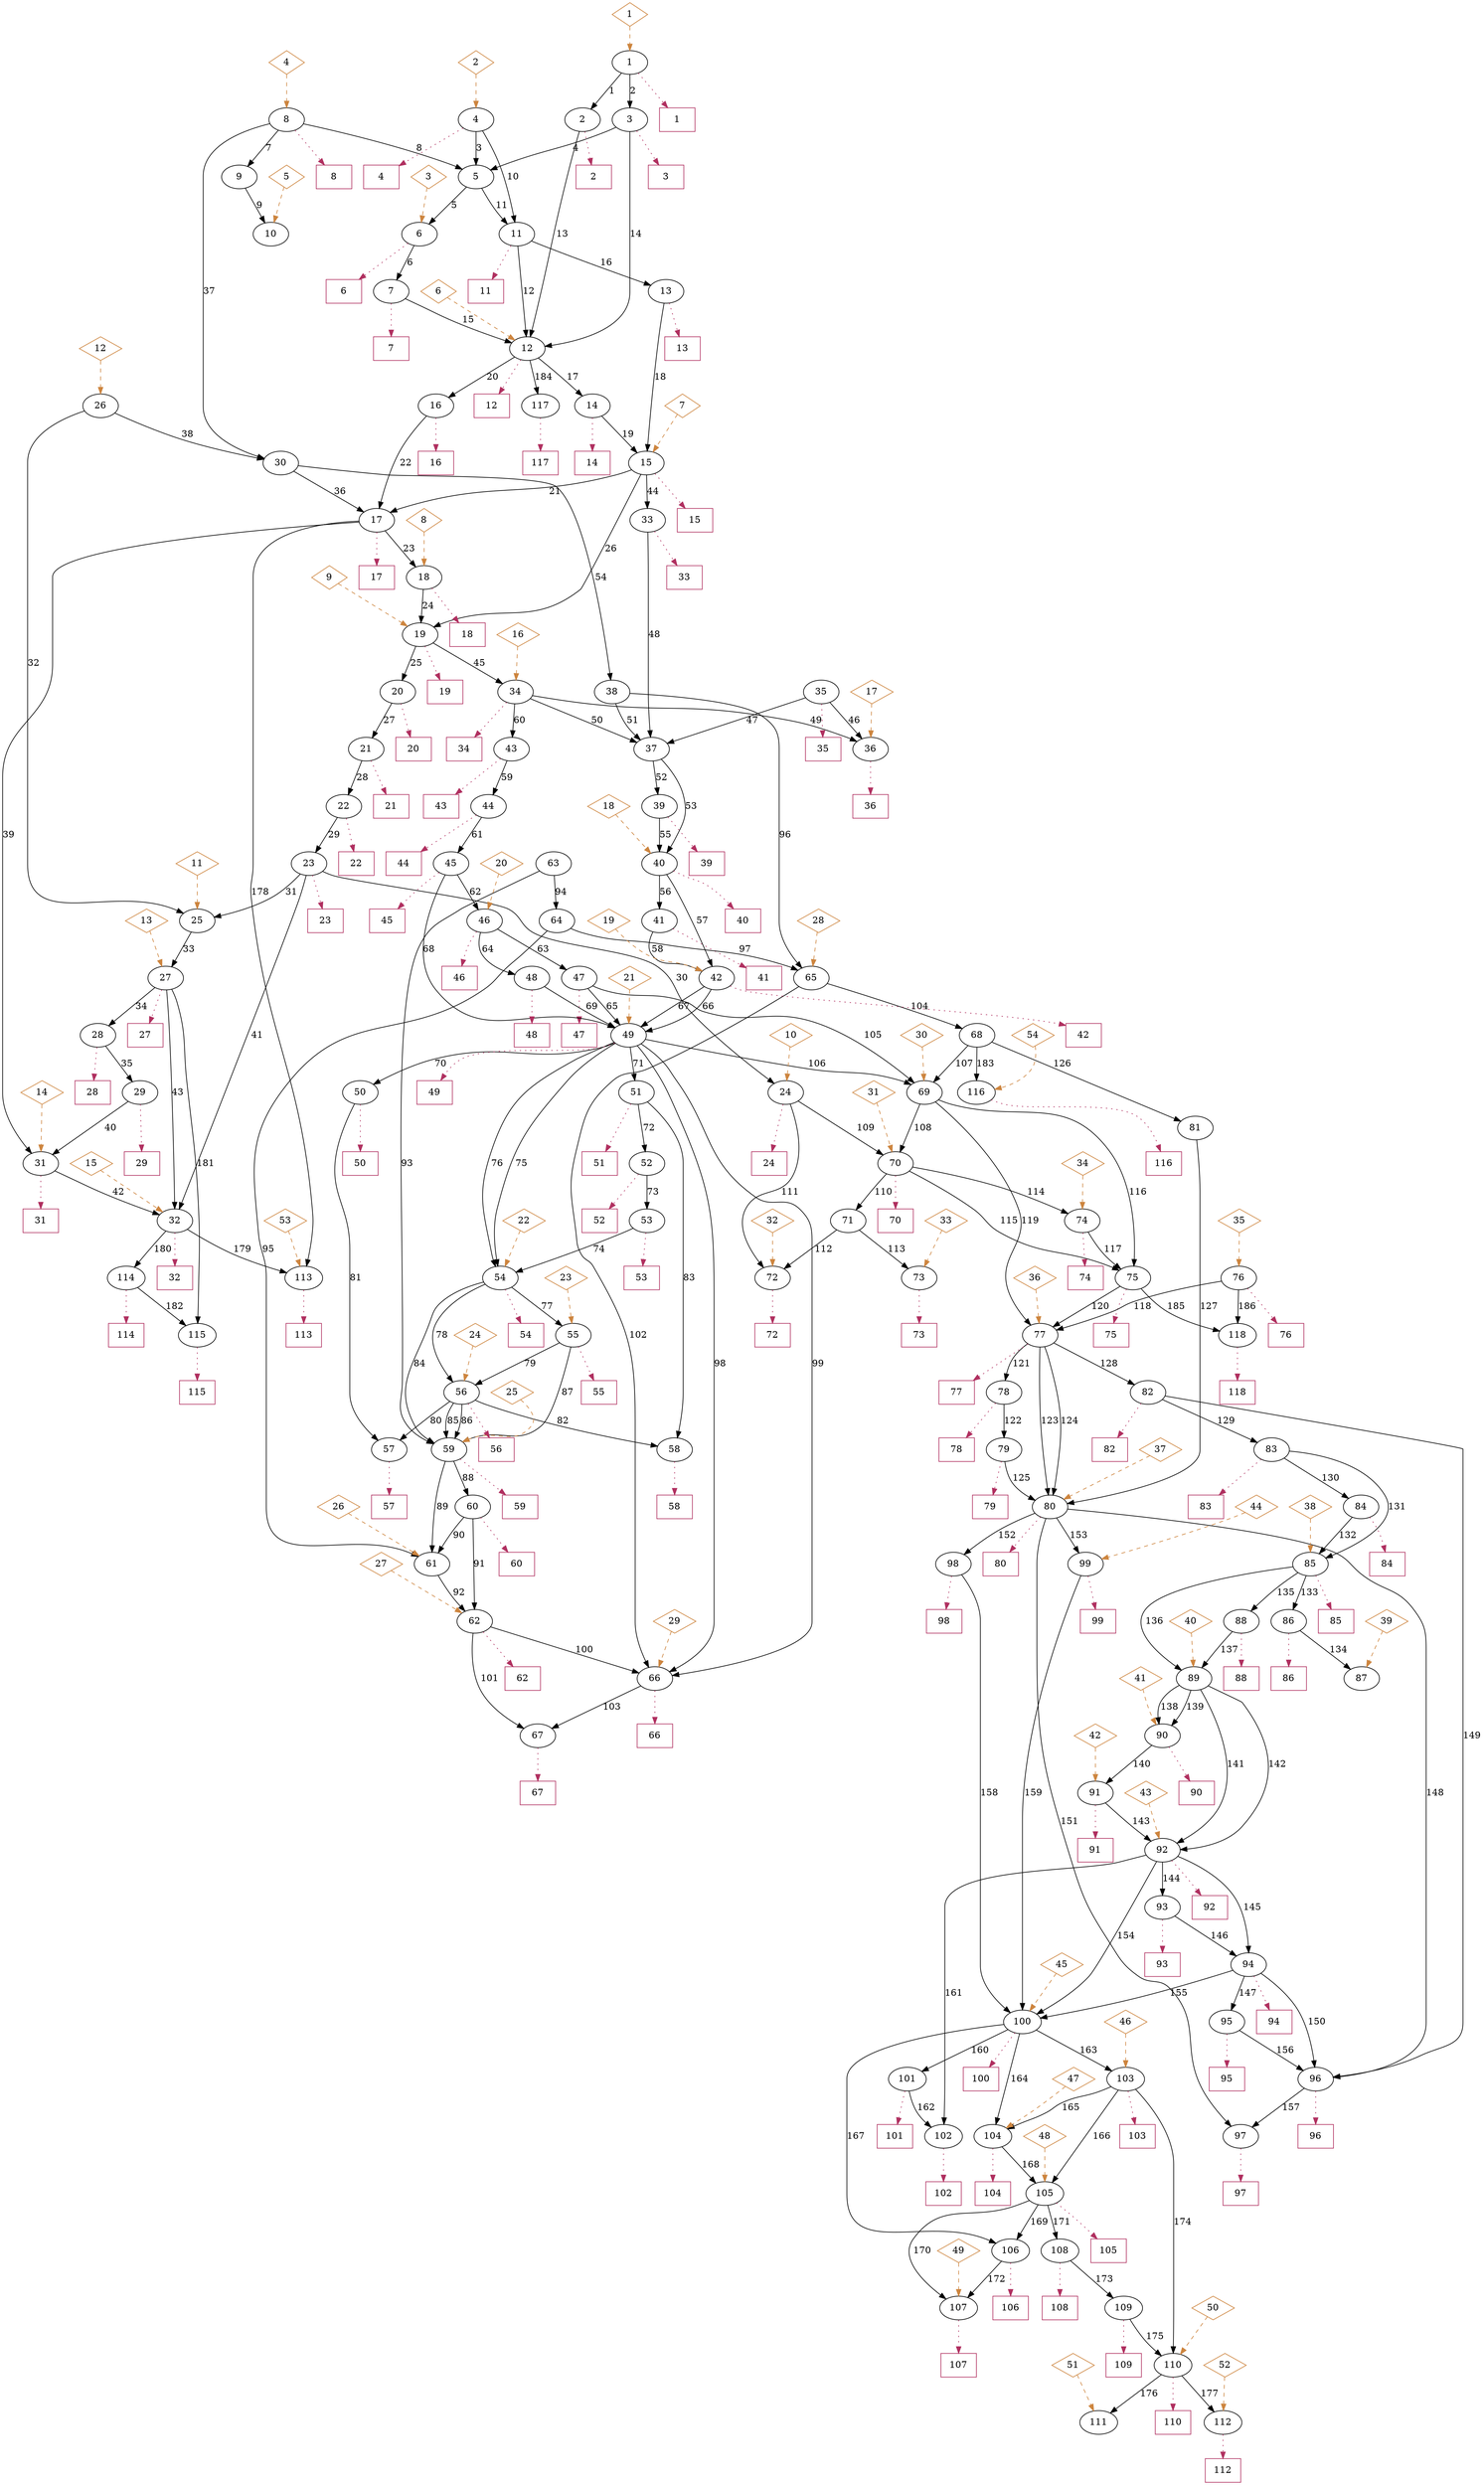 digraph {
  overlap=false
  bus1 [ label="32" ]
  bus2 [ label="29" ]
  bus3 [ label="1" ]
  bus4 [ label="54" ]
  bus5 [ label="78" ]
  bus6 [ label="81" ]
  bus7 [ label="101" ]
  bus8 [ label="2" ]
  bus9 [ label="105" ]
  bus10 [ label="109" ]
  bus11 [ label="74" ]
  bus12 [ label="41" ]
  bus13 [ label="65" ]
  bus14 [ label="51" ]
  bus15 [ label="53" ]
  bus16 [ label="106" ]
  bus17 [ label="27" ]
  bus18 [ label="75" ]
  bus19 [ label="42" ]
  bus20 [ label="33" ]
  bus21 [ label="28" ]
  bus22 [ label="50" ]
  bus23 [ label="52" ]
  bus24 [ label="111" ]
  bus25 [ label="63" ]
  bus26 [ label="115" ]
  bus27 [ label="92" ]
  bus28 [ label="88" ]
  bus29 [ label="93" ]
  bus30 [ label="26" ]
  bus31 [ label="10" ]
  bus32 [ label="77" ]
  bus33 [ label="24" ]
  bus34 [ label="87" ]
  bus35 [ label="117" ]
  bus36 [ label="58" ]
  bus37 [ label="25" ]
  bus38 [ label="114" ]
  bus39 [ label="23" ]
  bus40 [ label="49" ]
  bus41 [ label="59" ]
  bus42 [ label="5" ]
  bus43 [ label="31" ]
  bus44 [ label="89" ]
  bus45 [ label="62" ]
  bus46 [ label="43" ]
  bus47 [ label="90" ]
  bus48 [ label="39" ]
  bus49 [ label="112" ]
  bus50 [ label="34" ]
  bus51 [ label="44" ]
  bus52 [ label="94" ]
  bus53 [ label="55" ]
  bus54 [ label="86" ]
  bus55 [ label="17" ]
  bus56 [ label="99" ]
  bus57 [ label="71" ]
  bus58 [ label="37" ]
  bus59 [ label="47" ]
  bus60 [ label="9" ]
  bus61 [ label="73" ]
  bus62 [ label="82" ]
  bus63 [ label="12" ]
  bus64 [ label="79" ]
  bus65 [ label="20" ]
  bus66 [ label="6" ]
  bus67 [ label="84" ]
  bus68 [ label="80" ]
  bus69 [ label="104" ]
  bus70 [ label="98" ]
  bus71 [ label="113" ]
  bus72 [ label="110" ]
  bus73 [ label="70" ]
  bus74 [ label="14" ]
  bus75 [ label="7" ]
  bus76 [ label="96" ]
  bus77 [ label="57" ]
  bus78 [ label="8" ]
  bus79 [ label="64" ]
  bus80 [ label="19" ]
  bus81 [ label="91" ]
  bus82 [ label="107" ]
  bus83 [ label="102" ]
  bus84 [ label="69" ]
  bus85 [ label="60" ]
  bus86 [ label="97" ]
  bus87 [ label="4" ]
  bus88 [ label="22" ]
  bus89 [ label="11" ]
  bus90 [ label="35" ]
  bus91 [ label="13" ]
  bus92 [ label="15" ]
  bus93 [ label="61" ]
  bus94 [ label="67" ]
  bus95 [ label="108" ]
  bus96 [ label="118" ]
  bus97 [ label="16" ]
  bus98 [ label="100" ]
  bus99 [ label="40" ]
  bus100 [ label="21" ]
  bus101 [ label="38" ]
  bus102 [ label="46" ]
  bus103 [ label="72" ]
  bus104 [ label="83" ]
  bus105 [ label="45" ]
  bus106 [ label="68" ]
  bus107 [ label="56" ]
  bus108 [ label="116" ]
  bus109 [ label="36" ]
  bus110 [ label="66" ]
  bus111 [ label="76" ]
  bus112 [ label="95" ]
  bus113 [ label="85" ]
  bus114 [ label="48" ]
  bus115 [ label="18" ]
  bus116 [ label="103" ]
  bus117 [ label="30" ]
  bus118 [ label="3" ]
  bus1 -> bus71 [ label="179" ]
  bus1 -> bus38 [ label="180" ]
  bus2 -> bus43 [ label="40" ]
  bus3 -> bus8 [ label="1" ]
  bus3 -> bus118 [ label="2" ]
  bus4 -> bus53 [ label="77" ]
  bus4 -> bus107 [ label="78" ]
  bus4 -> bus41 [ label="84" ]
  bus5 -> bus64 [ label="122" ]
  bus6 -> bus68 [ label="127" ]
  bus7 -> bus83 [ label="162" ]
  bus8 -> bus63 [ label="13" ]
  bus9 -> bus95 [ label="171" ]
  bus9 -> bus82 [ label="170" ]
  bus9 -> bus16 [ label="169" ]
  bus10 -> bus72 [ label="175" ]
  bus11 -> bus18 [ label="117" ]
  bus12 -> bus19 [ label="58" ]
  bus13 -> bus110 [ label="102" ]
  bus13 -> bus106 [ label="104" ]
  bus14 -> bus36 [ label="83" ]
  bus14 -> bus23 [ label="72" ]
  bus15 -> bus4 [ label="74" ]
  bus16 -> bus82 [ label="172" ]
  bus17 -> bus1 [ label="43" ]
  bus17 -> bus21 [ label="34" ]
  bus17 -> bus26 [ label="181" ]
  bus18 -> bus32 [ label="120" ]
  bus18 -> bus96 [ label="185" ]
  bus19 -> bus40 [ label="67" ]
  bus19 -> bus40 [ label="66" ]
  bus20 -> bus58 [ label="48" ]
  bus21 -> bus2 [ label="35" ]
  bus22 -> bus77 [ label="81" ]
  bus23 -> bus15 [ label="73" ]
  bus25 -> bus41 [ label="93" ]
  bus25 -> bus79 [ label="94" ]
  bus27 -> bus83 [ label="161" ]
  bus27 -> bus98 [ label="154" ]
  bus27 -> bus29 [ label="144" ]
  bus27 -> bus52 [ label="145" ]
  bus28 -> bus44 [ label="137" ]
  bus29 -> bus52 [ label="146" ]
  bus30 -> bus37 [ label="32" ]
  bus30 -> bus117 [ label="38" ]
  bus32 -> bus68 [ label="123" ]
  bus32 -> bus5 [ label="121" ]
  bus32 -> bus68 [ label="124" ]
  bus32 -> bus62 [ label="128" ]
  bus33 -> bus73 [ label="109" ]
  bus33 -> bus103 [ label="111" ]
  bus37 -> bus17 [ label="33" ]
  bus38 -> bus26 [ label="182" ]
  bus39 -> bus1 [ label="41" ]
  bus39 -> bus33 [ label="30" ]
  bus39 -> bus37 [ label="31" ]
  bus40 -> bus4 [ label="75" ]
  bus40 -> bus4 [ label="76" ]
  bus40 -> bus84 [ label="106" ]
  bus40 -> bus14 [ label="71" ]
  bus40 -> bus110 [ label="98" ]
  bus40 -> bus110 [ label="99" ]
  bus40 -> bus22 [ label="70" ]
  bus41 -> bus85 [ label="88" ]
  bus41 -> bus93 [ label="89" ]
  bus42 -> bus66 [ label="5" ]
  bus42 -> bus89 [ label="11" ]
  bus43 -> bus1 [ label="42" ]
  bus44 -> bus47 [ label="139" ]
  bus44 -> bus27 [ label="142" ]
  bus44 -> bus27 [ label="141" ]
  bus44 -> bus47 [ label="138" ]
  bus45 -> bus94 [ label="101" ]
  bus45 -> bus110 [ label="100" ]
  bus46 -> bus51 [ label="59" ]
  bus47 -> bus81 [ label="140" ]
  bus48 -> bus99 [ label="55" ]
  bus50 -> bus58 [ label="50" ]
  bus50 -> bus109 [ label="49" ]
  bus50 -> bus46 [ label="60" ]
  bus51 -> bus105 [ label="61" ]
  bus52 -> bus112 [ label="147" ]
  bus52 -> bus98 [ label="155" ]
  bus52 -> bus76 [ label="150" ]
  bus53 -> bus41 [ label="87" ]
  bus53 -> bus107 [ label="79" ]
  bus54 -> bus34 [ label="134" ]
  bus55 -> bus115 [ label="23" ]
  bus55 -> bus43 [ label="39" ]
  bus55 -> bus71 [ label="178" ]
  bus56 -> bus98 [ label="159" ]
  bus57 -> bus103 [ label="112" ]
  bus57 -> bus61 [ label="113" ]
  bus58 -> bus99 [ label="53" ]
  bus58 -> bus48 [ label="52" ]
  bus59 -> bus40 [ label="65" ]
  bus59 -> bus84 [ label="105" ]
  bus60 -> bus31 [ label="9" ]
  bus62 -> bus76 [ label="149" ]
  bus62 -> bus104 [ label="129" ]
  bus63 -> bus35 [ label="184" ]
  bus63 -> bus74 [ label="17" ]
  bus63 -> bus97 [ label="20" ]
  bus64 -> bus68 [ label="125" ]
  bus65 -> bus100 [ label="27" ]
  bus66 -> bus75 [ label="6" ]
  bus67 -> bus113 [ label="132" ]
  bus68 -> bus86 [ label="151" ]
  bus68 -> bus70 [ label="152" ]
  bus68 -> bus76 [ label="148" ]
  bus68 -> bus56 [ label="153" ]
  bus69 -> bus9 [ label="168" ]
  bus70 -> bus98 [ label="158" ]
  bus72 -> bus49 [ label="177" ]
  bus72 -> bus24 [ label="176" ]
  bus73 -> bus57 [ label="110" ]
  bus73 -> bus18 [ label="115" ]
  bus73 -> bus11 [ label="114" ]
  bus74 -> bus92 [ label="19" ]
  bus75 -> bus63 [ label="15" ]
  bus76 -> bus86 [ label="157" ]
  bus78 -> bus42 [ label="8" ]
  bus78 -> bus117 [ label="37" ]
  bus78 -> bus60 [ label="7" ]
  bus79 -> bus93 [ label="95" ]
  bus79 -> bus13 [ label="97" ]
  bus80 -> bus50 [ label="45" ]
  bus80 -> bus65 [ label="25" ]
  bus81 -> bus27 [ label="143" ]
  bus84 -> bus73 [ label="108" ]
  bus84 -> bus18 [ label="116" ]
  bus84 -> bus32 [ label="119" ]
  bus85 -> bus93 [ label="90" ]
  bus85 -> bus45 [ label="91" ]
  bus87 -> bus42 [ label="3" ]
  bus87 -> bus89 [ label="10" ]
  bus88 -> bus39 [ label="29" ]
  bus89 -> bus63 [ label="12" ]
  bus89 -> bus91 [ label="16" ]
  bus90 -> bus109 [ label="46" ]
  bus90 -> bus58 [ label="47" ]
  bus91 -> bus92 [ label="18" ]
  bus92 -> bus80 [ label="26" ]
  bus92 -> bus55 [ label="21" ]
  bus92 -> bus20 [ label="44" ]
  bus93 -> bus45 [ label="92" ]
  bus95 -> bus10 [ label="173" ]
  bus97 -> bus55 [ label="22" ]
  bus98 -> bus7 [ label="160" ]
  bus98 -> bus16 [ label="167" ]
  bus98 -> bus69 [ label="164" ]
  bus98 -> bus116 [ label="163" ]
  bus99 -> bus19 [ label="57" ]
  bus99 -> bus12 [ label="56" ]
  bus100 -> bus88 [ label="28" ]
  bus101 -> bus58 [ label="51" ]
  bus101 -> bus13 [ label="96" ]
  bus102 -> bus59 [ label="63" ]
  bus102 -> bus114 [ label="64" ]
  bus104 -> bus113 [ label="131" ]
  bus104 -> bus67 [ label="130" ]
  bus105 -> bus40 [ label="68" ]
  bus105 -> bus102 [ label="62" ]
  bus106 -> bus84 [ label="107" ]
  bus106 -> bus108 [ label="183" ]
  bus106 -> bus6 [ label="126" ]
  bus107 -> bus41 [ label="85" ]
  bus107 -> bus77 [ label="80" ]
  bus107 -> bus41 [ label="86" ]
  bus107 -> bus36 [ label="82" ]
  bus110 -> bus94 [ label="103" ]
  bus111 -> bus96 [ label="186" ]
  bus111 -> bus32 [ label="118" ]
  bus112 -> bus76 [ label="156" ]
  bus113 -> bus28 [ label="135" ]
  bus113 -> bus44 [ label="136" ]
  bus113 -> bus54 [ label="133" ]
  bus114 -> bus40 [ label="69" ]
  bus115 -> bus80 [ label="24" ]
  bus116 -> bus69 [ label="165" ]
  bus116 -> bus72 [ label="174" ]
  bus116 -> bus9 [ label="166" ]
  bus117 -> bus55 [ label="36" ]
  bus117 -> bus101 [ label="54" ]
  bus118 -> bus63 [ label="14" ]
  bus118 -> bus42 [ label="4" ]
  load1 [ shape=box color=maroon label="40" ]
  bus99 -> load1 [ style=dotted color=maroon ]
  load2 [ shape=box color=maroon label="35" ]
  bus90 -> load2 [ style=dotted color=maroon ]
  load3 [ shape=box color=maroon label="1" ]
  bus3 -> load3 [ style=dotted color=maroon ]
  load4 [ shape=box color=maroon label="66" ]
  bus110 -> load4 [ style=dotted color=maroon ]
  load5 [ shape=box color=maroon label="96" ]
  bus76 -> load5 [ style=dotted color=maroon ]
  load6 [ shape=box color=maroon label="99" ]
  bus56 -> load6 [ style=dotted color=maroon ]
  load7 [ shape=box color=maroon label="2" ]
  bus8 -> load7 [ style=dotted color=maroon ]
  load8 [ shape=box color=maroon label="92" ]
  bus27 -> load8 [ style=dotted color=maroon ]
  load9 [ shape=box color=maroon label="49" ]
  bus40 -> load9 [ style=dotted color=maroon ]
  load10 [ shape=box color=maroon label="80" ]
  bus68 -> load10 [ style=dotted color=maroon ]
  load11 [ shape=box color=maroon label="59" ]
  bus41 -> load11 [ style=dotted color=maroon ]
  load12 [ shape=box color=maroon label="62" ]
  bus45 -> load12 [ style=dotted color=maroon ]
  load13 [ shape=box color=maroon label="33" ]
  bus20 -> load13 [ style=dotted color=maroon ]
  load14 [ shape=box color=maroon label="93" ]
  bus29 -> load14 [ style=dotted color=maroon ]
  load15 [ shape=box color=maroon label="50" ]
  bus22 -> load15 [ style=dotted color=maroon ]
  load16 [ shape=box color=maroon label="41" ]
  bus12 -> load16 [ style=dotted color=maroon ]
  load17 [ shape=box color=maroon label="34" ]
  bus50 -> load17 [ style=dotted color=maroon ]
  load18 [ shape=box color=maroon label="58" ]
  bus36 -> load18 [ style=dotted color=maroon ]
  load19 [ shape=box color=maroon label="60" ]
  bus85 -> load19 [ style=dotted color=maroon ]
  load20 [ shape=box color=maroon label="78" ]
  bus5 -> load20 [ style=dotted color=maroon ]
  load21 [ shape=box color=maroon label="110" ]
  bus72 -> load21 [ style=dotted color=maroon ]
  load22 [ shape=box color=maroon label="106" ]
  bus16 -> load22 [ style=dotted color=maroon ]
  load23 [ shape=box color=maroon label="112" ]
  bus49 -> load23 [ style=dotted color=maroon ]
  load24 [ shape=box color=maroon label="32" ]
  bus1 -> load24 [ style=dotted color=maroon ]
  load25 [ shape=box color=maroon label="13" ]
  bus91 -> load25 [ style=dotted color=maroon ]
  load26 [ shape=box color=maroon label="95" ]
  bus112 -> load26 [ style=dotted color=maroon ]
  load27 [ shape=box color=maroon label="29" ]
  bus2 -> load27 [ style=dotted color=maroon ]
  load28 [ shape=box color=maroon label="105" ]
  bus9 -> load28 [ style=dotted color=maroon ]
  load29 [ shape=box color=maroon label="73" ]
  bus61 -> load29 [ style=dotted color=maroon ]
  load30 [ shape=box color=maroon label="31" ]
  bus43 -> load30 [ style=dotted color=maroon ]
  load31 [ shape=box color=maroon label="28" ]
  bus21 -> load31 [ style=dotted color=maroon ]
  load32 [ shape=box color=maroon label="57" ]
  bus77 -> load32 [ style=dotted color=maroon ]
  load33 [ shape=box color=maroon label="74" ]
  bus11 -> load33 [ style=dotted color=maroon ]
  load34 [ shape=box color=maroon label="6" ]
  bus66 -> load34 [ style=dotted color=maroon ]
  load35 [ shape=box color=maroon label="39" ]
  bus48 -> load35 [ style=dotted color=maroon ]
  load36 [ shape=box color=maroon label="107" ]
  bus82 -> load36 [ style=dotted color=maroon ]
  load37 [ shape=box color=maroon label="77" ]
  bus32 -> load37 [ style=dotted color=maroon ]
  load38 [ shape=box color=maroon label="51" ]
  bus14 -> load38 [ style=dotted color=maroon ]
  load39 [ shape=box color=maroon label="108" ]
  bus95 -> load39 [ style=dotted color=maroon ]
  load40 [ shape=box color=maroon label="47" ]
  bus59 -> load40 [ style=dotted color=maroon ]
  load41 [ shape=box color=maroon label="42" ]
  bus19 -> load41 [ style=dotted color=maroon ]
  load42 [ shape=box color=maroon label="52" ]
  bus23 -> load42 [ style=dotted color=maroon ]
  load43 [ shape=box color=maroon label="113" ]
  bus71 -> load43 [ style=dotted color=maroon ]
  load44 [ shape=box color=maroon label="67" ]
  bus94 -> load44 [ style=dotted color=maroon ]
  load45 [ shape=box color=maroon label="104" ]
  bus69 -> load45 [ style=dotted color=maroon ]
  load46 [ shape=box color=maroon label="20" ]
  bus65 -> load46 [ style=dotted color=maroon ]
  load47 [ shape=box color=maroon label="118" ]
  bus96 -> load47 [ style=dotted color=maroon ]
  load48 [ shape=box color=maroon label="88" ]
  bus28 -> load48 [ style=dotted color=maroon ]
  load49 [ shape=box color=maroon label="45" ]
  bus105 -> load49 [ style=dotted color=maroon ]
  load50 [ shape=box color=maroon label="55" ]
  bus53 -> load50 [ style=dotted color=maroon ]
  load51 [ shape=box color=maroon label="12" ]
  bus63 -> load51 [ style=dotted color=maroon ]
  load52 [ shape=box color=maroon label="91" ]
  bus81 -> load52 [ style=dotted color=maroon ]
  load53 [ shape=box color=maroon label="100" ]
  bus98 -> load53 [ style=dotted color=maroon ]
  load54 [ shape=box color=maroon label="15" ]
  bus92 -> load54 [ style=dotted color=maroon ]
  load55 [ shape=box color=maroon label="97" ]
  bus86 -> load55 [ style=dotted color=maroon ]
  load56 [ shape=box color=maroon label="23" ]
  bus39 -> load56 [ style=dotted color=maroon ]
  load57 [ shape=box color=maroon label="7" ]
  bus75 -> load57 [ style=dotted color=maroon ]
  load58 [ shape=box color=maroon label="102" ]
  bus83 -> load58 [ style=dotted color=maroon ]
  load59 [ shape=box color=maroon label="98" ]
  bus70 -> load59 [ style=dotted color=maroon ]
  load60 [ shape=box color=maroon label="117" ]
  bus35 -> load60 [ style=dotted color=maroon ]
  load61 [ shape=box color=maroon label="86" ]
  bus54 -> load61 [ style=dotted color=maroon ]
  load62 [ shape=box color=maroon label="17" ]
  bus55 -> load62 [ style=dotted color=maroon ]
  load63 [ shape=box color=maroon label="8" ]
  bus78 -> load63 [ style=dotted color=maroon ]
  load64 [ shape=box color=maroon label="115" ]
  bus26 -> load64 [ style=dotted color=maroon ]
  load65 [ shape=box color=maroon label="72" ]
  bus103 -> load65 [ style=dotted color=maroon ]
  load66 [ shape=box color=maroon label="11" ]
  bus89 -> load66 [ style=dotted color=maroon ]
  load67 [ shape=box color=maroon label="79" ]
  bus64 -> load67 [ style=dotted color=maroon ]
  load68 [ shape=box color=maroon label="22" ]
  bus88 -> load68 [ style=dotted color=maroon ]
  load69 [ shape=box color=maroon label="109" ]
  bus10 -> load69 [ style=dotted color=maroon ]
  load70 [ shape=box color=maroon label="85" ]
  bus113 -> load70 [ style=dotted color=maroon ]
  load71 [ shape=box color=maroon label="75" ]
  bus18 -> load71 [ style=dotted color=maroon ]
  load72 [ shape=box color=maroon label="116" ]
  bus108 -> load72 [ style=dotted color=maroon ]
  load73 [ shape=box color=maroon label="4" ]
  bus87 -> load73 [ style=dotted color=maroon ]
  load74 [ shape=box color=maroon label="27" ]
  bus17 -> load74 [ style=dotted color=maroon ]
  load75 [ shape=box color=maroon label="14" ]
  bus74 -> load75 [ style=dotted color=maroon ]
  load76 [ shape=box color=maroon label="43" ]
  bus46 -> load76 [ style=dotted color=maroon ]
  load77 [ shape=box color=maroon label="16" ]
  bus97 -> load77 [ style=dotted color=maroon ]
  load78 [ shape=box color=maroon label="18" ]
  bus115 -> load78 [ style=dotted color=maroon ]
  load79 [ shape=box color=maroon label="76" ]
  bus111 -> load79 [ style=dotted color=maroon ]
  load80 [ shape=box color=maroon label="83" ]
  bus104 -> load80 [ style=dotted color=maroon ]
  load81 [ shape=box color=maroon label="19" ]
  bus80 -> load81 [ style=dotted color=maroon ]
  load82 [ shape=box color=maroon label="48" ]
  bus114 -> load82 [ style=dotted color=maroon ]
  load83 [ shape=box color=maroon label="24" ]
  bus33 -> load83 [ style=dotted color=maroon ]
  load84 [ shape=box color=maroon label="46" ]
  bus102 -> load84 [ style=dotted color=maroon ]
  load85 [ shape=box color=maroon label="54" ]
  bus4 -> load85 [ style=dotted color=maroon ]
  load86 [ shape=box color=maroon label="90" ]
  bus47 -> load86 [ style=dotted color=maroon ]
  load87 [ shape=box color=maroon label="101" ]
  bus7 -> load87 [ style=dotted color=maroon ]
  load88 [ shape=box color=maroon label="53" ]
  bus15 -> load88 [ style=dotted color=maroon ]
  load89 [ shape=box color=maroon label="84" ]
  bus67 -> load89 [ style=dotted color=maroon ]
  load90 [ shape=box color=maroon label="70" ]
  bus73 -> load90 [ style=dotted color=maroon ]
  load91 [ shape=box color=maroon label="44" ]
  bus51 -> load91 [ style=dotted color=maroon ]
  load92 [ shape=box color=maroon label="82" ]
  bus62 -> load92 [ style=dotted color=maroon ]
  load93 [ shape=box color=maroon label="94" ]
  bus52 -> load93 [ style=dotted color=maroon ]
  load94 [ shape=box color=maroon label="114" ]
  bus38 -> load94 [ style=dotted color=maroon ]
  load95 [ shape=box color=maroon label="103" ]
  bus116 -> load95 [ style=dotted color=maroon ]
  load96 [ shape=box color=maroon label="56" ]
  bus107 -> load96 [ style=dotted color=maroon ]
  load97 [ shape=box color=maroon label="21" ]
  bus100 -> load97 [ style=dotted color=maroon ]
  load98 [ shape=box color=maroon label="36" ]
  bus109 -> load98 [ style=dotted color=maroon ]
  load99 [ shape=box color=maroon label="3" ]
  bus118 -> load99 [ style=dotted color=maroon ]
  thermal1 [ shape=diamond color=peru label="32" ]
  thermal1 -> bus103 [ style=dashed color=peru ]
  thermal2 [ shape=diamond color=peru label="29" ]
  thermal2 -> bus110 [ style=dashed color=peru ]
  thermal3 [ shape=diamond color=peru label="1" ]
  thermal3 -> bus3 [ style=dashed color=peru ]
  thermal4 [ shape=diamond color=peru label="54" ]
  thermal4 -> bus108 [ style=dashed color=peru ]
  thermal5 [ shape=diamond color=peru label="2" ]
  thermal5 -> bus87 [ style=dashed color=peru ]
  thermal6 [ shape=diamond color=peru label="41" ]
  thermal6 -> bus47 [ style=dashed color=peru ]
  thermal7 [ shape=diamond color=peru label="51" ]
  thermal7 -> bus24 [ style=dashed color=peru ]
  thermal8 [ shape=diamond color=peru label="53" ]
  thermal8 -> bus71 [ style=dashed color=peru ]
  thermal9 [ shape=diamond color=peru label="27" ]
  thermal9 -> bus45 [ style=dashed color=peru ]
  thermal10 [ shape=diamond color=peru label="42" ]
  thermal10 -> bus81 [ style=dashed color=peru ]
  thermal11 [ shape=diamond color=peru label="33" ]
  thermal11 -> bus61 [ style=dashed color=peru ]
  thermal12 [ shape=diamond color=peru label="28" ]
  thermal12 -> bus13 [ style=dashed color=peru ]
  thermal13 [ shape=diamond color=peru label="50" ]
  thermal13 -> bus72 [ style=dashed color=peru ]
  thermal14 [ shape=diamond color=peru label="52" ]
  thermal14 -> bus49 [ style=dashed color=peru ]
  thermal15 [ shape=diamond color=peru label="26" ]
  thermal15 -> bus93 [ style=dashed color=peru ]
  thermal16 [ shape=diamond color=peru label="10" ]
  thermal16 -> bus33 [ style=dashed color=peru ]
  thermal17 [ shape=diamond color=peru label="24" ]
  thermal17 -> bus107 [ style=dashed color=peru ]
  thermal18 [ shape=diamond color=peru label="25" ]
  thermal18 -> bus41 [ style=dashed color=peru ]
  thermal19 [ shape=diamond color=peru label="23" ]
  thermal19 -> bus53 [ style=dashed color=peru ]
  thermal20 [ shape=diamond color=peru label="49" ]
  thermal20 -> bus82 [ style=dashed color=peru ]
  thermal21 [ shape=diamond color=peru label="5" ]
  thermal21 -> bus31 [ style=dashed color=peru ]
  thermal22 [ shape=diamond color=peru label="31" ]
  thermal22 -> bus73 [ style=dashed color=peru ]
  thermal23 [ shape=diamond color=peru label="43" ]
  thermal23 -> bus27 [ style=dashed color=peru ]
  thermal24 [ shape=diamond color=peru label="39" ]
  thermal24 -> bus34 [ style=dashed color=peru ]
  thermal25 [ shape=diamond color=peru label="34" ]
  thermal25 -> bus11 [ style=dashed color=peru ]
  thermal26 [ shape=diamond color=peru label="44" ]
  thermal26 -> bus56 [ style=dashed color=peru ]
  thermal27 [ shape=diamond color=peru label="17" ]
  thermal27 -> bus109 [ style=dashed color=peru ]
  thermal28 [ shape=diamond color=peru label="37" ]
  thermal28 -> bus68 [ style=dashed color=peru ]
  thermal29 [ shape=diamond color=peru label="47" ]
  thermal29 -> bus69 [ style=dashed color=peru ]
  thermal30 [ shape=diamond color=peru label="9" ]
  thermal30 -> bus80 [ style=dashed color=peru ]
  thermal31 [ shape=diamond color=peru label="12" ]
  thermal31 -> bus30 [ style=dashed color=peru ]
  thermal32 [ shape=diamond color=peru label="20" ]
  thermal32 -> bus102 [ style=dashed color=peru ]
  thermal33 [ shape=diamond color=peru label="6" ]
  thermal33 -> bus63 [ style=dashed color=peru ]
  thermal34 [ shape=diamond color=peru label="14" ]
  thermal34 -> bus43 [ style=dashed color=peru ]
  thermal35 [ shape=diamond color=peru label="7" ]
  thermal35 -> bus92 [ style=dashed color=peru ]
  thermal36 [ shape=diamond color=peru label="8" ]
  thermal36 -> bus115 [ style=dashed color=peru ]
  thermal37 [ shape=diamond color=peru label="19" ]
  thermal37 -> bus19 [ style=dashed color=peru ]
  thermal38 [ shape=diamond color=peru label="4" ]
  thermal38 -> bus78 [ style=dashed color=peru ]
  thermal39 [ shape=diamond color=peru label="22" ]
  thermal39 -> bus4 [ style=dashed color=peru ]
  thermal40 [ shape=diamond color=peru label="11" ]
  thermal40 -> bus37 [ style=dashed color=peru ]
  thermal41 [ shape=diamond color=peru label="35" ]
  thermal41 -> bus111 [ style=dashed color=peru ]
  thermal42 [ shape=diamond color=peru label="13" ]
  thermal42 -> bus17 [ style=dashed color=peru ]
  thermal43 [ shape=diamond color=peru label="15" ]
  thermal43 -> bus1 [ style=dashed color=peru ]
  thermal44 [ shape=diamond color=peru label="16" ]
  thermal44 -> bus50 [ style=dashed color=peru ]
  thermal45 [ shape=diamond color=peru label="40" ]
  thermal45 -> bus44 [ style=dashed color=peru ]
  thermal46 [ shape=diamond color=peru label="21" ]
  thermal46 -> bus40 [ style=dashed color=peru ]
  thermal47 [ shape=diamond color=peru label="38" ]
  thermal47 -> bus113 [ style=dashed color=peru ]
  thermal48 [ shape=diamond color=peru label="46" ]
  thermal48 -> bus116 [ style=dashed color=peru ]
  thermal49 [ shape=diamond color=peru label="45" ]
  thermal49 -> bus98 [ style=dashed color=peru ]
  thermal50 [ shape=diamond color=peru label="36" ]
  thermal50 -> bus32 [ style=dashed color=peru ]
  thermal51 [ shape=diamond color=peru label="48" ]
  thermal51 -> bus9 [ style=dashed color=peru ]
  thermal52 [ shape=diamond color=peru label="18" ]
  thermal52 -> bus99 [ style=dashed color=peru ]
  thermal53 [ shape=diamond color=peru label="30" ]
  thermal53 -> bus84 [ style=dashed color=peru ]
  thermal54 [ shape=diamond color=peru label="3" ]
  thermal54 -> bus66 [ style=dashed color=peru ]
}
